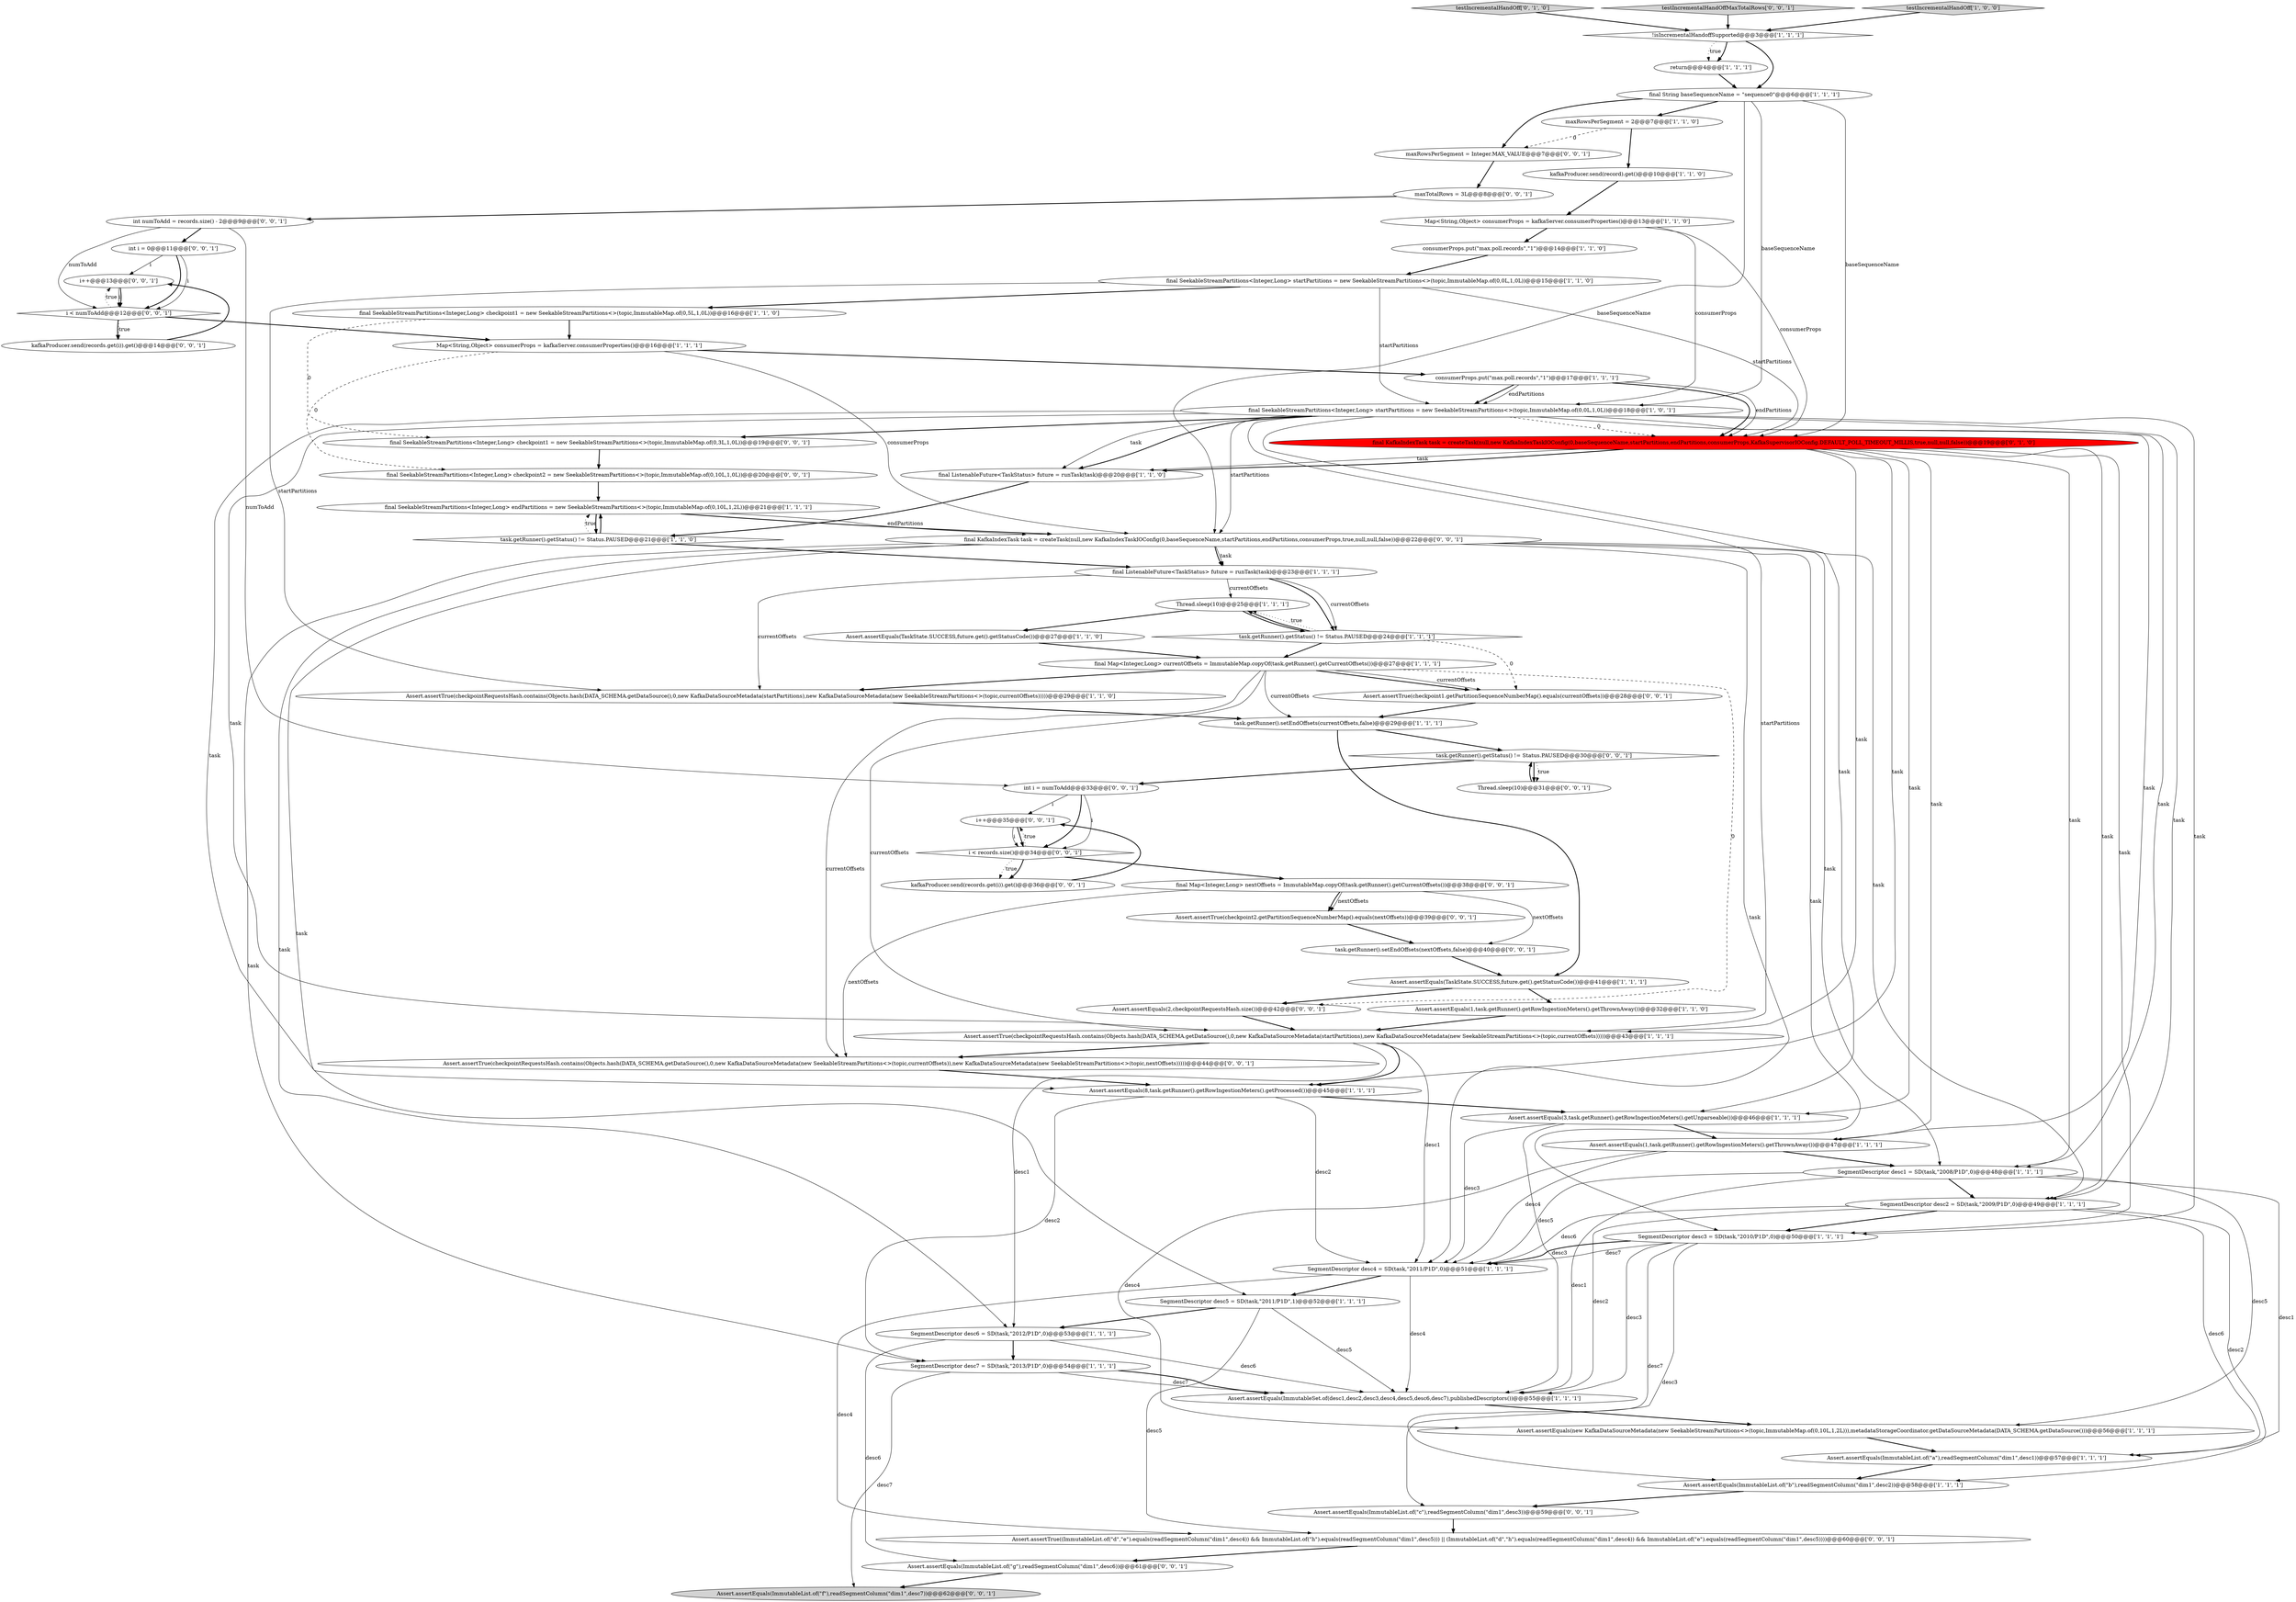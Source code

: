 digraph {
54 [style = filled, label = "i++@@@13@@@['0', '0', '1']", fillcolor = white, shape = ellipse image = "AAA0AAABBB3BBB"];
19 [style = filled, label = "SegmentDescriptor desc5 = SD(task,\"2011/P1D\",1)@@@52@@@['1', '1', '1']", fillcolor = white, shape = ellipse image = "AAA0AAABBB1BBB"];
56 [style = filled, label = "Assert.assertEquals(ImmutableList.of(\"g\"),readSegmentColumn(\"dim1\",desc6))@@@61@@@['0', '0', '1']", fillcolor = white, shape = ellipse image = "AAA0AAABBB3BBB"];
49 [style = filled, label = "final Map<Integer,Long> nextOffsets = ImmutableMap.copyOf(task.getRunner().getCurrentOffsets())@@@38@@@['0', '0', '1']", fillcolor = white, shape = ellipse image = "AAA0AAABBB3BBB"];
50 [style = filled, label = "i < numToAdd@@@12@@@['0', '0', '1']", fillcolor = white, shape = diamond image = "AAA0AAABBB3BBB"];
58 [style = filled, label = "int i = 0@@@11@@@['0', '0', '1']", fillcolor = white, shape = ellipse image = "AAA0AAABBB3BBB"];
65 [style = filled, label = "final KafkaIndexTask task = createTask(null,new KafkaIndexTaskIOConfig(0,baseSequenceName,startPartitions,endPartitions,consumerProps,true,null,null,false))@@@22@@@['0', '0', '1']", fillcolor = white, shape = ellipse image = "AAA0AAABBB3BBB"];
33 [style = filled, label = "SegmentDescriptor desc7 = SD(task,\"2013/P1D\",0)@@@54@@@['1', '1', '1']", fillcolor = white, shape = ellipse image = "AAA0AAABBB1BBB"];
7 [style = filled, label = "final SeekableStreamPartitions<Integer,Long> startPartitions = new SeekableStreamPartitions<>(topic,ImmutableMap.of(0,0L,1,0L))@@@18@@@['1', '0', '1']", fillcolor = white, shape = ellipse image = "AAA0AAABBB1BBB"];
53 [style = filled, label = "Assert.assertTrue(checkpointRequestsHash.contains(Objects.hash(DATA_SCHEMA.getDataSource(),0,new KafkaDataSourceMetadata(new SeekableStreamPartitions<>(topic,currentOffsets)),new KafkaDataSourceMetadata(new SeekableStreamPartitions<>(topic,nextOffsets)))))@@@44@@@['0', '0', '1']", fillcolor = white, shape = ellipse image = "AAA0AAABBB3BBB"];
28 [style = filled, label = "Thread.sleep(10)@@@25@@@['1', '1', '1']", fillcolor = white, shape = ellipse image = "AAA0AAABBB1BBB"];
18 [style = filled, label = "final ListenableFuture<TaskStatus> future = runTask(task)@@@20@@@['1', '1', '0']", fillcolor = white, shape = ellipse image = "AAA0AAABBB1BBB"];
21 [style = filled, label = "final SeekableStreamPartitions<Integer,Long> checkpoint1 = new SeekableStreamPartitions<>(topic,ImmutableMap.of(0,5L,1,0L))@@@16@@@['1', '1', '0']", fillcolor = white, shape = ellipse image = "AAA0AAABBB1BBB"];
25 [style = filled, label = "final Map<Integer,Long> currentOffsets = ImmutableMap.copyOf(task.getRunner().getCurrentOffsets())@@@27@@@['1', '1', '1']", fillcolor = white, shape = ellipse image = "AAA0AAABBB1BBB"];
32 [style = filled, label = "SegmentDescriptor desc4 = SD(task,\"2011/P1D\",0)@@@51@@@['1', '1', '1']", fillcolor = white, shape = ellipse image = "AAA0AAABBB1BBB"];
40 [style = filled, label = "testIncrementalHandOff['0', '1', '0']", fillcolor = lightgray, shape = diamond image = "AAA0AAABBB2BBB"];
61 [style = filled, label = "Thread.sleep(10)@@@31@@@['0', '0', '1']", fillcolor = white, shape = ellipse image = "AAA0AAABBB3BBB"];
45 [style = filled, label = "task.getRunner().getStatus() != Status.PAUSED@@@30@@@['0', '0', '1']", fillcolor = white, shape = diamond image = "AAA0AAABBB3BBB"];
1 [style = filled, label = "SegmentDescriptor desc2 = SD(task,\"2009/P1D\",0)@@@49@@@['1', '1', '1']", fillcolor = white, shape = ellipse image = "AAA0AAABBB1BBB"];
47 [style = filled, label = "maxTotalRows = 3L@@@8@@@['0', '0', '1']", fillcolor = white, shape = ellipse image = "AAA0AAABBB3BBB"];
5 [style = filled, label = "Assert.assertEquals(1,task.getRunner().getRowIngestionMeters().getThrownAway())@@@32@@@['1', '1', '0']", fillcolor = white, shape = ellipse image = "AAA0AAABBB1BBB"];
34 [style = filled, label = "Assert.assertEquals(new KafkaDataSourceMetadata(new SeekableStreamPartitions<>(topic,ImmutableMap.of(0,10L,1,2L))),metadataStorageCoordinator.getDataSourceMetadata(DATA_SCHEMA.getDataSource()))@@@56@@@['1', '1', '1']", fillcolor = white, shape = ellipse image = "AAA0AAABBB1BBB"];
0 [style = filled, label = "Assert.assertTrue(checkpointRequestsHash.contains(Objects.hash(DATA_SCHEMA.getDataSource(),0,new KafkaDataSourceMetadata(startPartitions),new KafkaDataSourceMetadata(new SeekableStreamPartitions<>(topic,currentOffsets)))))@@@43@@@['1', '1', '1']", fillcolor = white, shape = ellipse image = "AAA0AAABBB1BBB"];
8 [style = filled, label = "Assert.assertEquals(3,task.getRunner().getRowIngestionMeters().getUnparseable())@@@46@@@['1', '1', '1']", fillcolor = white, shape = ellipse image = "AAA0AAABBB1BBB"];
3 [style = filled, label = "Assert.assertEquals(1,task.getRunner().getRowIngestionMeters().getThrownAway())@@@47@@@['1', '1', '1']", fillcolor = white, shape = ellipse image = "AAA0AAABBB1BBB"];
16 [style = filled, label = "Assert.assertEquals(ImmutableList.of(\"a\"),readSegmentColumn(\"dim1\",desc1))@@@57@@@['1', '1', '1']", fillcolor = white, shape = ellipse image = "AAA0AAABBB1BBB"];
43 [style = filled, label = "testIncrementalHandOffMaxTotalRows['0', '0', '1']", fillcolor = lightgray, shape = diamond image = "AAA0AAABBB3BBB"];
55 [style = filled, label = "int i = numToAdd@@@33@@@['0', '0', '1']", fillcolor = white, shape = ellipse image = "AAA0AAABBB3BBB"];
10 [style = filled, label = "SegmentDescriptor desc3 = SD(task,\"2010/P1D\",0)@@@50@@@['1', '1', '1']", fillcolor = white, shape = ellipse image = "AAA0AAABBB1BBB"];
60 [style = filled, label = "Assert.assertTrue((ImmutableList.of(\"d\",\"e\").equals(readSegmentColumn(\"dim1\",desc4)) && ImmutableList.of(\"h\").equals(readSegmentColumn(\"dim1\",desc5))) || (ImmutableList.of(\"d\",\"h\").equals(readSegmentColumn(\"dim1\",desc4)) && ImmutableList.of(\"e\").equals(readSegmentColumn(\"dim1\",desc5))))@@@60@@@['0', '0', '1']", fillcolor = white, shape = ellipse image = "AAA0AAABBB3BBB"];
13 [style = filled, label = "task.getRunner().getStatus() != Status.PAUSED@@@24@@@['1', '1', '1']", fillcolor = white, shape = diamond image = "AAA0AAABBB1BBB"];
23 [style = filled, label = "final ListenableFuture<TaskStatus> future = runTask(task)@@@23@@@['1', '1', '1']", fillcolor = white, shape = ellipse image = "AAA0AAABBB1BBB"];
15 [style = filled, label = "Assert.assertEquals(ImmutableSet.of(desc1,desc2,desc3,desc4,desc5,desc6,desc7),publishedDescriptors())@@@55@@@['1', '1', '1']", fillcolor = white, shape = ellipse image = "AAA0AAABBB1BBB"];
17 [style = filled, label = "!isIncrementalHandoffSupported@@@3@@@['1', '1', '1']", fillcolor = white, shape = diamond image = "AAA0AAABBB1BBB"];
59 [style = filled, label = "Assert.assertTrue(checkpoint2.getPartitionSequenceNumberMap().equals(nextOffsets))@@@39@@@['0', '0', '1']", fillcolor = white, shape = ellipse image = "AAA0AAABBB3BBB"];
27 [style = filled, label = "task.getRunner().getStatus() != Status.PAUSED@@@21@@@['1', '1', '0']", fillcolor = white, shape = diamond image = "AAA0AAABBB1BBB"];
22 [style = filled, label = "Assert.assertEquals(ImmutableList.of(\"b\"),readSegmentColumn(\"dim1\",desc2))@@@58@@@['1', '1', '1']", fillcolor = white, shape = ellipse image = "AAA0AAABBB1BBB"];
46 [style = filled, label = "Assert.assertTrue(checkpoint1.getPartitionSequenceNumberMap().equals(currentOffsets))@@@28@@@['0', '0', '1']", fillcolor = white, shape = ellipse image = "AAA0AAABBB3BBB"];
64 [style = filled, label = "Assert.assertEquals(2,checkpointRequestsHash.size())@@@42@@@['0', '0', '1']", fillcolor = white, shape = ellipse image = "AAA0AAABBB3BBB"];
26 [style = filled, label = "kafkaProducer.send(record).get()@@@10@@@['1', '1', '0']", fillcolor = white, shape = ellipse image = "AAA0AAABBB1BBB"];
57 [style = filled, label = "i++@@@35@@@['0', '0', '1']", fillcolor = white, shape = ellipse image = "AAA0AAABBB3BBB"];
20 [style = filled, label = "return@@@4@@@['1', '1', '1']", fillcolor = white, shape = ellipse image = "AAA0AAABBB1BBB"];
31 [style = filled, label = "SegmentDescriptor desc1 = SD(task,\"2008/P1D\",0)@@@48@@@['1', '1', '1']", fillcolor = white, shape = ellipse image = "AAA0AAABBB1BBB"];
9 [style = filled, label = "task.getRunner().setEndOffsets(currentOffsets,false)@@@29@@@['1', '1', '1']", fillcolor = white, shape = ellipse image = "AAA0AAABBB1BBB"];
37 [style = filled, label = "Assert.assertTrue(checkpointRequestsHash.contains(Objects.hash(DATA_SCHEMA.getDataSource(),0,new KafkaDataSourceMetadata(startPartitions),new KafkaDataSourceMetadata(new SeekableStreamPartitions<>(topic,currentOffsets)))))@@@29@@@['1', '1', '0']", fillcolor = white, shape = ellipse image = "AAA0AAABBB1BBB"];
68 [style = filled, label = "final SeekableStreamPartitions<Integer,Long> checkpoint1 = new SeekableStreamPartitions<>(topic,ImmutableMap.of(0,3L,1,0L))@@@19@@@['0', '0', '1']", fillcolor = white, shape = ellipse image = "AAA0AAABBB3BBB"];
4 [style = filled, label = "testIncrementalHandOff['1', '0', '0']", fillcolor = lightgray, shape = diamond image = "AAA0AAABBB1BBB"];
38 [style = filled, label = "final SeekableStreamPartitions<Integer,Long> startPartitions = new SeekableStreamPartitions<>(topic,ImmutableMap.of(0,0L,1,0L))@@@15@@@['1', '1', '0']", fillcolor = white, shape = ellipse image = "AAA0AAABBB1BBB"];
42 [style = filled, label = "kafkaProducer.send(records.get(i)).get()@@@36@@@['0', '0', '1']", fillcolor = white, shape = ellipse image = "AAA0AAABBB3BBB"];
24 [style = filled, label = "Assert.assertEquals(8,task.getRunner().getRowIngestionMeters().getProcessed())@@@45@@@['1', '1', '1']", fillcolor = white, shape = ellipse image = "AAA0AAABBB1BBB"];
35 [style = filled, label = "consumerProps.put(\"max.poll.records\",\"1\")@@@14@@@['1', '1', '0']", fillcolor = white, shape = ellipse image = "AAA0AAABBB1BBB"];
48 [style = filled, label = "task.getRunner().setEndOffsets(nextOffsets,false)@@@40@@@['0', '0', '1']", fillcolor = white, shape = ellipse image = "AAA0AAABBB3BBB"];
51 [style = filled, label = "int numToAdd = records.size() - 2@@@9@@@['0', '0', '1']", fillcolor = white, shape = ellipse image = "AAA0AAABBB3BBB"];
11 [style = filled, label = "final String baseSequenceName = \"sequence0\"@@@6@@@['1', '1', '1']", fillcolor = white, shape = ellipse image = "AAA0AAABBB1BBB"];
2 [style = filled, label = "Map<String,Object> consumerProps = kafkaServer.consumerProperties()@@@13@@@['1', '1', '0']", fillcolor = white, shape = ellipse image = "AAA0AAABBB1BBB"];
66 [style = filled, label = "Assert.assertEquals(ImmutableList.of(\"c\"),readSegmentColumn(\"dim1\",desc3))@@@59@@@['0', '0', '1']", fillcolor = white, shape = ellipse image = "AAA0AAABBB3BBB"];
67 [style = filled, label = "final SeekableStreamPartitions<Integer,Long> checkpoint2 = new SeekableStreamPartitions<>(topic,ImmutableMap.of(0,10L,1,0L))@@@20@@@['0', '0', '1']", fillcolor = white, shape = ellipse image = "AAA0AAABBB3BBB"];
39 [style = filled, label = "consumerProps.put(\"max.poll.records\",\"1\")@@@17@@@['1', '1', '1']", fillcolor = white, shape = ellipse image = "AAA0AAABBB1BBB"];
29 [style = filled, label = "Assert.assertEquals(TaskState.SUCCESS,future.get().getStatusCode())@@@41@@@['1', '1', '1']", fillcolor = white, shape = ellipse image = "AAA0AAABBB1BBB"];
62 [style = filled, label = "kafkaProducer.send(records.get(i)).get()@@@14@@@['0', '0', '1']", fillcolor = white, shape = ellipse image = "AAA0AAABBB3BBB"];
36 [style = filled, label = "Map<String,Object> consumerProps = kafkaServer.consumerProperties()@@@16@@@['1', '1', '1']", fillcolor = white, shape = ellipse image = "AAA0AAABBB1BBB"];
63 [style = filled, label = "Assert.assertEquals(ImmutableList.of(\"f\"),readSegmentColumn(\"dim1\",desc7))@@@62@@@['0', '0', '1']", fillcolor = lightgray, shape = ellipse image = "AAA0AAABBB3BBB"];
52 [style = filled, label = "maxRowsPerSegment = Integer.MAX_VALUE@@@7@@@['0', '0', '1']", fillcolor = white, shape = ellipse image = "AAA0AAABBB3BBB"];
6 [style = filled, label = "Assert.assertEquals(TaskState.SUCCESS,future.get().getStatusCode())@@@27@@@['1', '1', '0']", fillcolor = white, shape = ellipse image = "AAA0AAABBB1BBB"];
44 [style = filled, label = "i < records.size()@@@34@@@['0', '0', '1']", fillcolor = white, shape = diamond image = "AAA0AAABBB3BBB"];
14 [style = filled, label = "maxRowsPerSegment = 2@@@7@@@['1', '1', '0']", fillcolor = white, shape = ellipse image = "AAA0AAABBB1BBB"];
41 [style = filled, label = "final KafkaIndexTask task = createTask(null,new KafkaIndexTaskIOConfig(0,baseSequenceName,startPartitions,endPartitions,consumerProps,KafkaSupervisorIOConfig.DEFAULT_POLL_TIMEOUT_MILLIS,true,null,null,false))@@@19@@@['0', '1', '0']", fillcolor = red, shape = ellipse image = "AAA1AAABBB2BBB"];
12 [style = filled, label = "SegmentDescriptor desc6 = SD(task,\"2012/P1D\",0)@@@53@@@['1', '1', '1']", fillcolor = white, shape = ellipse image = "AAA0AAABBB1BBB"];
30 [style = filled, label = "final SeekableStreamPartitions<Integer,Long> endPartitions = new SeekableStreamPartitions<>(topic,ImmutableMap.of(0,10L,1,2L))@@@21@@@['1', '1', '1']", fillcolor = white, shape = ellipse image = "AAA0AAABBB1BBB"];
2->35 [style = bold, label=""];
61->45 [style = bold, label=""];
58->50 [style = bold, label=""];
28->6 [style = bold, label=""];
29->5 [style = bold, label=""];
49->59 [style = bold, label=""];
13->28 [style = dotted, label="true"];
36->65 [style = solid, label="consumerProps"];
11->14 [style = bold, label=""];
10->22 [style = solid, label="desc7"];
48->29 [style = bold, label=""];
62->54 [style = bold, label=""];
7->8 [style = solid, label="task"];
10->32 [style = bold, label=""];
31->1 [style = bold, label=""];
0->32 [style = solid, label="desc1"];
55->57 [style = solid, label="i"];
10->66 [style = solid, label="desc3"];
49->59 [style = solid, label="nextOffsets"];
37->9 [style = bold, label=""];
13->46 [style = dashed, label="0"];
0->53 [style = bold, label=""];
30->65 [style = bold, label=""];
50->62 [style = dotted, label="true"];
52->47 [style = bold, label=""];
45->61 [style = bold, label=""];
21->36 [style = bold, label=""];
5->0 [style = bold, label=""];
8->32 [style = solid, label="desc3"];
23->13 [style = bold, label=""];
41->31 [style = solid, label="task"];
0->24 [style = bold, label=""];
50->62 [style = bold, label=""];
47->51 [style = bold, label=""];
25->9 [style = solid, label="currentOffsets"];
66->60 [style = bold, label=""];
7->1 [style = solid, label="task"];
35->38 [style = bold, label=""];
12->15 [style = solid, label="desc6"];
7->10 [style = solid, label="task"];
9->29 [style = bold, label=""];
65->10 [style = solid, label="task"];
65->32 [style = solid, label="task"];
17->20 [style = bold, label=""];
17->20 [style = dotted, label="true"];
64->0 [style = bold, label=""];
13->25 [style = bold, label=""];
8->15 [style = solid, label="desc3"];
21->68 [style = dashed, label="0"];
15->34 [style = bold, label=""];
7->3 [style = solid, label="task"];
19->12 [style = bold, label=""];
33->15 [style = bold, label=""];
12->56 [style = solid, label="desc6"];
27->30 [style = bold, label=""];
1->15 [style = solid, label="desc2"];
30->27 [style = bold, label=""];
41->18 [style = solid, label="task"];
41->3 [style = solid, label="task"];
51->55 [style = solid, label="numToAdd"];
54->50 [style = solid, label="i"];
44->49 [style = bold, label=""];
51->58 [style = bold, label=""];
31->32 [style = solid, label="desc5"];
23->37 [style = solid, label="currentOffsets"];
1->32 [style = solid, label="desc6"];
65->33 [style = solid, label="task"];
36->67 [style = dashed, label="0"];
38->41 [style = solid, label="startPartitions"];
7->68 [style = bold, label=""];
44->42 [style = dotted, label="true"];
39->7 [style = bold, label=""];
31->15 [style = solid, label="desc1"];
25->37 [style = bold, label=""];
32->15 [style = solid, label="desc4"];
67->30 [style = bold, label=""];
53->24 [style = bold, label=""];
40->17 [style = bold, label=""];
12->33 [style = bold, label=""];
41->1 [style = solid, label="task"];
29->64 [style = bold, label=""];
39->41 [style = bold, label=""];
41->8 [style = solid, label="task"];
3->32 [style = solid, label="desc4"];
58->50 [style = solid, label="i"];
24->8 [style = bold, label=""];
7->65 [style = solid, label="startPartitions"];
59->48 [style = bold, label=""];
60->56 [style = bold, label=""];
31->34 [style = solid, label="desc5"];
38->37 [style = solid, label="startPartitions"];
44->42 [style = bold, label=""];
46->9 [style = bold, label=""];
4->17 [style = bold, label=""];
45->55 [style = bold, label=""];
39->41 [style = solid, label="endPartitions"];
25->53 [style = solid, label="currentOffsets"];
50->54 [style = dotted, label="true"];
10->15 [style = solid, label="desc3"];
7->0 [style = solid, label="startPartitions"];
8->3 [style = bold, label=""];
65->31 [style = solid, label="task"];
44->57 [style = dotted, label="true"];
24->32 [style = solid, label="desc2"];
32->19 [style = bold, label=""];
1->16 [style = solid, label="desc6"];
11->65 [style = solid, label="baseSequenceName"];
39->7 [style = solid, label="endPartitions"];
36->39 [style = bold, label=""];
38->7 [style = solid, label="startPartitions"];
14->52 [style = dashed, label="0"];
43->17 [style = bold, label=""];
22->66 [style = bold, label=""];
42->57 [style = bold, label=""];
34->16 [style = bold, label=""];
11->7 [style = solid, label="baseSequenceName"];
31->16 [style = solid, label="desc1"];
7->18 [style = bold, label=""];
55->44 [style = solid, label="i"];
57->44 [style = solid, label="i"];
49->53 [style = solid, label="nextOffsets"];
1->22 [style = solid, label="desc2"];
7->24 [style = solid, label="task"];
24->33 [style = solid, label="desc2"];
7->41 [style = dashed, label="0"];
56->63 [style = bold, label=""];
65->23 [style = solid, label="task"];
58->54 [style = solid, label="i"];
41->18 [style = bold, label=""];
11->41 [style = solid, label="baseSequenceName"];
20->11 [style = bold, label=""];
7->18 [style = solid, label="task"];
10->32 [style = solid, label="desc7"];
41->0 [style = solid, label="task"];
32->60 [style = solid, label="desc4"];
68->67 [style = bold, label=""];
3->31 [style = bold, label=""];
65->12 [style = solid, label="task"];
19->60 [style = solid, label="desc5"];
25->64 [style = dashed, label="0"];
30->65 [style = solid, label="endPartitions"];
0->12 [style = solid, label="desc1"];
2->41 [style = solid, label="consumerProps"];
28->13 [style = bold, label=""];
19->15 [style = solid, label="desc5"];
11->52 [style = bold, label=""];
45->61 [style = dotted, label="true"];
25->46 [style = bold, label=""];
16->22 [style = bold, label=""];
2->7 [style = solid, label="consumerProps"];
41->24 [style = solid, label="task"];
54->50 [style = bold, label=""];
23->13 [style = solid, label="currentOffsets"];
14->26 [style = bold, label=""];
41->10 [style = solid, label="task"];
23->28 [style = solid, label="currentOffsets"];
33->63 [style = solid, label="desc7"];
27->30 [style = dotted, label="true"];
26->2 [style = bold, label=""];
55->44 [style = bold, label=""];
25->0 [style = solid, label="currentOffsets"];
33->15 [style = solid, label="desc7"];
3->34 [style = solid, label="desc4"];
7->0 [style = solid, label="task"];
49->48 [style = solid, label="nextOffsets"];
18->27 [style = bold, label=""];
9->45 [style = bold, label=""];
50->36 [style = bold, label=""];
25->46 [style = solid, label="currentOffsets"];
38->21 [style = bold, label=""];
51->50 [style = solid, label="numToAdd"];
57->44 [style = bold, label=""];
27->23 [style = bold, label=""];
65->1 [style = solid, label="task"];
1->10 [style = bold, label=""];
7->31 [style = solid, label="task"];
65->19 [style = solid, label="task"];
6->25 [style = bold, label=""];
13->28 [style = bold, label=""];
17->11 [style = bold, label=""];
65->23 [style = bold, label=""];
}
